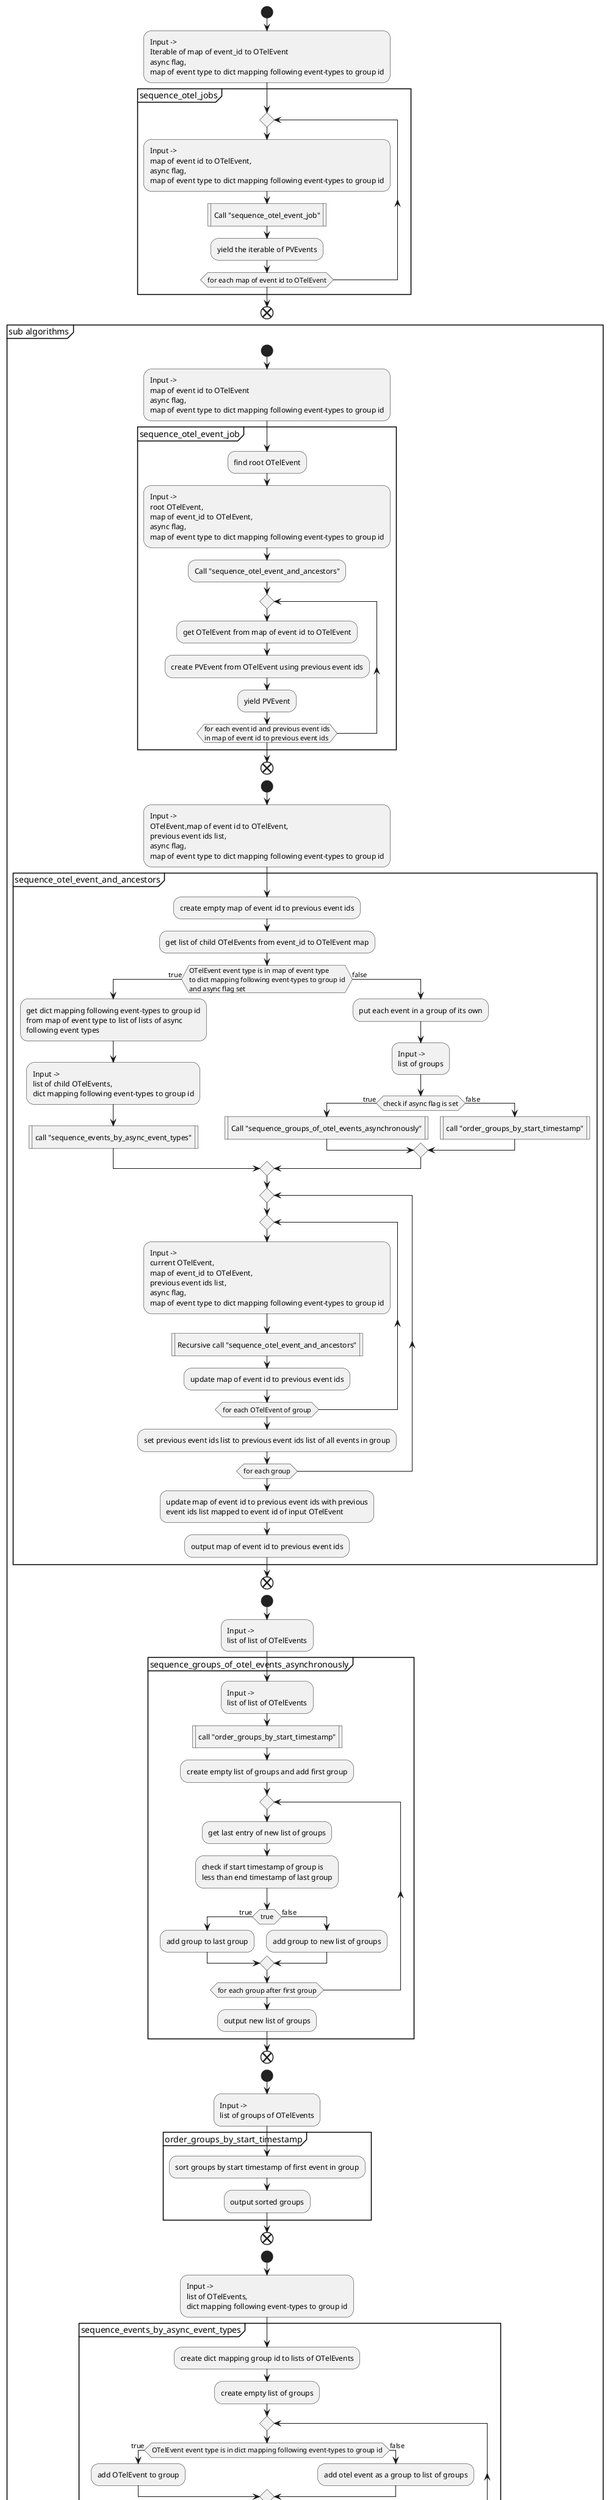 @startuml
    start
    :Input ->\nIterable of map of event_id to OTelEvent\nasync flag,\nmap of event type to dict mapping following event-types to group id;
    partition "sequence_otel_jobs" {
        repeat
            :Input ->\nmap of event id to OTelEvent,\nasync flag,\nmap of event type to dict mapping following event-types to group id;
            :Call "sequence_otel_event_job"|
            :yield the iterable of PVEvents;
        repeat while (for each map of event id to OTelEvent)
    }
    end
    partition "sub algorithms" {
        start
        :Input ->\nmap of event id to OTelEvent\nasync flag,\nmap of event type to dict mapping following event-types to group id;
        group "sequence_otel_event_job"
            :find root OTelEvent;
            :Input ->\nroot OTelEvent,\nmap of event_id to OTelEvent,\nasync flag,\nmap of event type to dict mapping following event-types to group id;
            :Call "sequence_otel_event_and_ancestors";
            repeat
                :get OTelEvent from map of event id to OTelEvent;
                :create PVEvent from OTelEvent using previous event ids;
                :yield PVEvent;
            repeat while (for each event id and previous event ids\nin map of event id to previous event ids)
        end group
        end
        start
        :Input ->\nOTelEvent,map of event id to OTelEvent,\nprevious event ids list,\nasync flag,\nmap of event type to dict mapping following event-types to group id;
        group "sequence_otel_event_and_ancestors"
            :create empty map of event id to previous event ids;
            :get list of child OTelEvents from event_id to OTelEvent map;
            if (OTelEvent event type is in map of event type\nto dict mapping following event-types to group id\nand async flag set) then (true)
                :get dict mapping following event-types to group id\nfrom map of event type to list of lists of async\nfollowing event types;
                :Input ->\nlist of child OTelEvents,\ndict mapping following event-types to group id;
                :call "sequence_events_by_async_event_types"|
            else (false)
                :put each event in a group of its own;
                :Input ->\nlist of groups;
                if (check if async flag is set) then (true) 
                    :Call "sequence_groups_of_otel_events_asynchronously"|
                else (false)
                    :call "order_groups_by_start_timestamp"|
                endif
            endif
            repeat
                repeat
                    :Input ->\ncurrent OTelEvent,\nmap of event_id to OTelEvent,\nprevious event ids list,\nasync flag,\nmap of event type to dict mapping following event-types to group id;
                    :Recursive call "sequence_otel_event_and_ancestors"|
                    :update map of event id to previous event ids;
                repeat while (for each OTelEvent of group)
                :set previous event ids list to previous event ids list of all events in group;
            repeat while (for each group)
            :update map of event id to previous event ids with previous\nevent ids list mapped to event id of input OTelEvent;
            :output map of event id to previous event ids;
        end group
        end
        start
        :Input ->\nlist of list of OTelEvents;
        group "sequence_groups_of_otel_events_asynchronously"
            :Input ->\nlist of list of OTelEvents;
            :call "order_groups_by_start_timestamp"|
            :create empty list of groups and add first group;
            repeat
                :get last entry of new list of groups;
                :check if start timestamp of group is\nless than end timestamp of last group;
                if (true) then (true)
                    :add group to last group;
                else (false)
                    :add group to new list of groups;
                endif
            repeat while (for each group after first group)
            :output new list of groups;
        end group
        end
        start
        :Input ->\nlist of groups of OTelEvents;
        group "order_groups_by_start_timestamp"
            :sort groups by start timestamp of first event in group;
            :output sorted groups;
        end group
        end
        start
        :Input ->\nlist of OTelEvents,\ndict mapping following event-types to group id;
        group "sequence_events_by_async_event_types"
            :create dict mapping group id to lists of OTelEvents;
            :create empty list of groups;
            repeat
                if (OTelEvent event type is in dict mapping following event-types to group id) then (true)
                    :add OTelEvent to group;
                else (false)
                    :add otel event as a group to list of groups;
                endif
            repeat while (for each event in list of OTelEvents)
            :update list of groups with each group of OTelEvents\nfrom dict mapping group id to lists of OTelEvents;
            :Input ->\nlist of groups;
            :call "order_groups_by_start_timestamp"|
            :output sorted list of groups;
        end group
        end
    }
@enduml